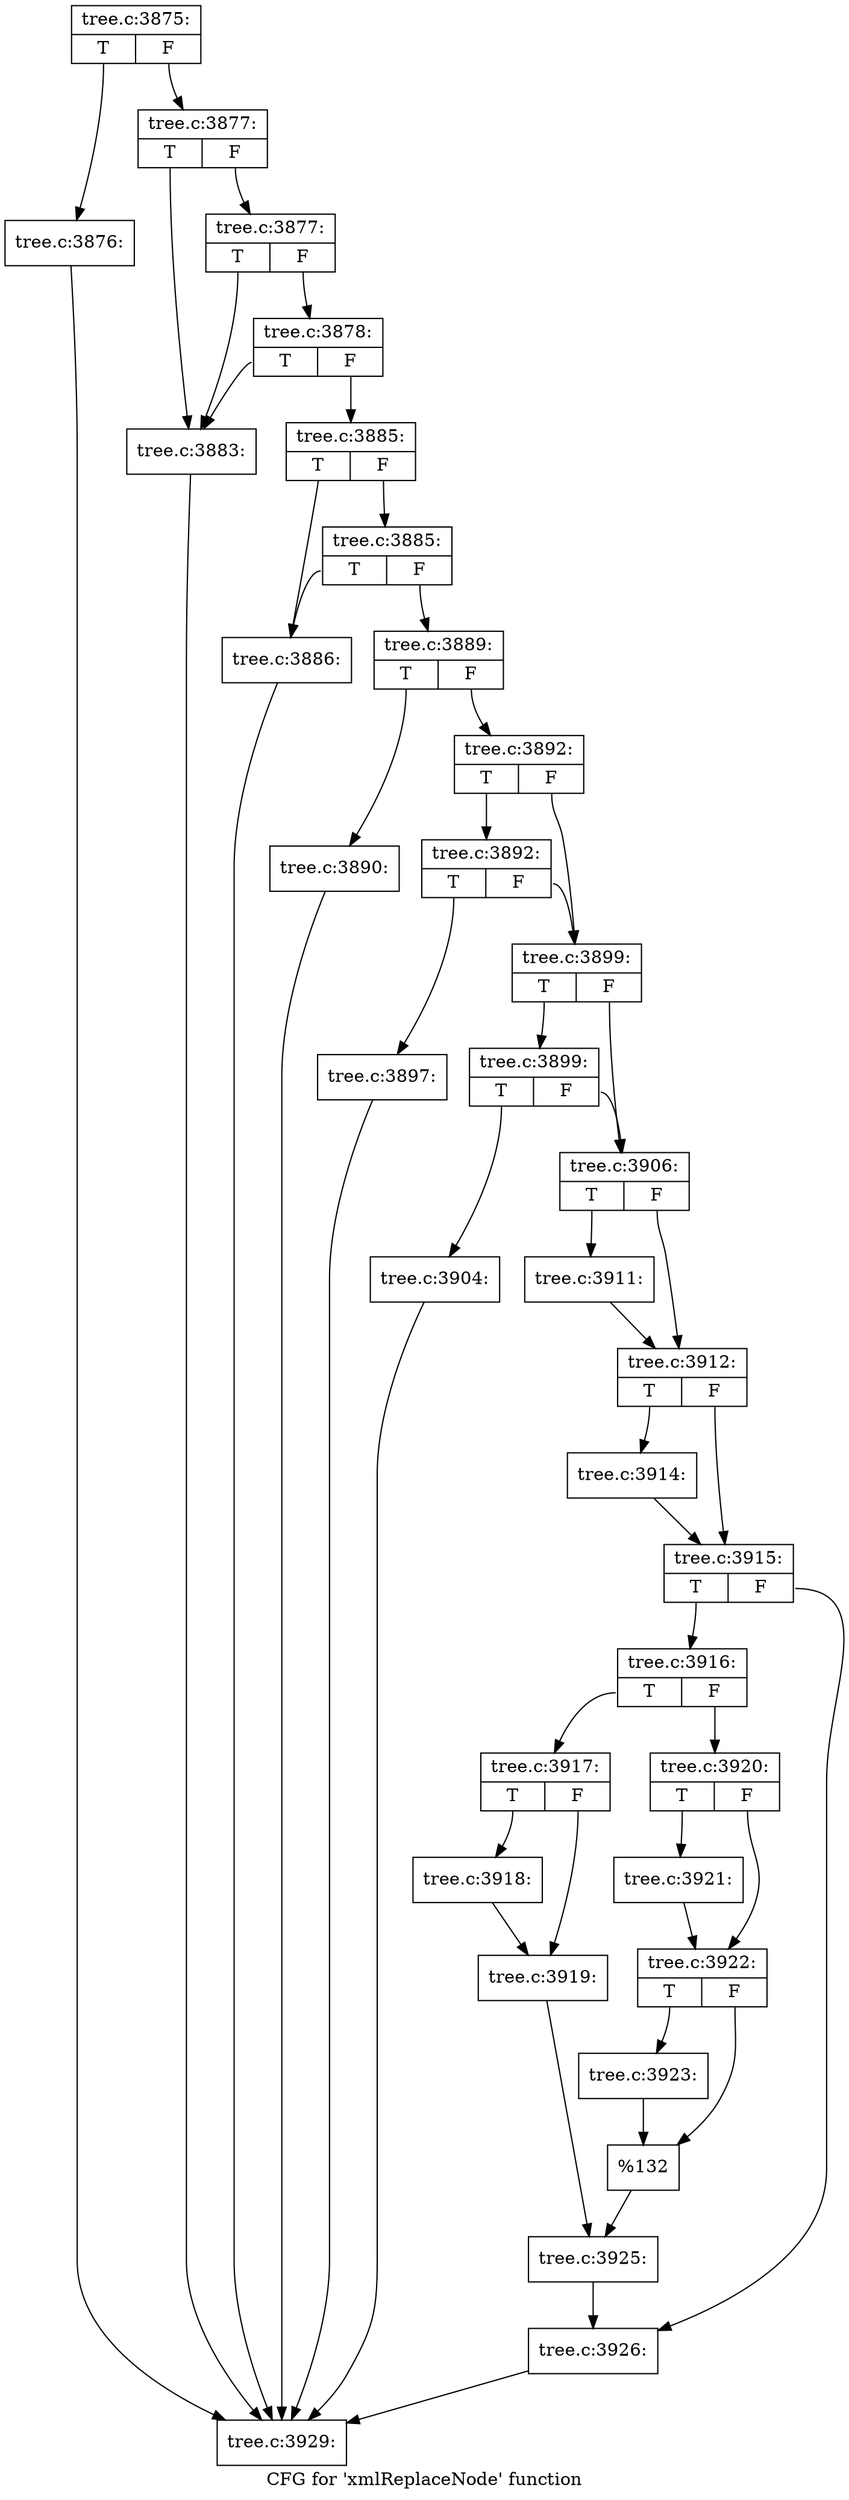 digraph "CFG for 'xmlReplaceNode' function" {
	label="CFG for 'xmlReplaceNode' function";

	Node0x4483c90 [shape=record,label="{tree.c:3875:|{<s0>T|<s1>F}}"];
	Node0x4483c90:s0 -> Node0x4472b60;
	Node0x4483c90:s1 -> Node0x4472bb0;
	Node0x4472b60 [shape=record,label="{tree.c:3876:}"];
	Node0x4472b60 -> Node0x4472cc0;
	Node0x4472bb0 [shape=record,label="{tree.c:3877:|{<s0>T|<s1>F}}"];
	Node0x4472bb0:s0 -> Node0x4484a40;
	Node0x4472bb0:s1 -> Node0x4484b60;
	Node0x4484b60 [shape=record,label="{tree.c:3877:|{<s0>T|<s1>F}}"];
	Node0x4484b60:s0 -> Node0x4484a40;
	Node0x4484b60:s1 -> Node0x4484ae0;
	Node0x4484ae0 [shape=record,label="{tree.c:3878:|{<s0>T|<s1>F}}"];
	Node0x4484ae0:s0 -> Node0x4484a40;
	Node0x4484ae0:s1 -> Node0x4484a90;
	Node0x4484a40 [shape=record,label="{tree.c:3883:}"];
	Node0x4484a40 -> Node0x4472cc0;
	Node0x4484a90 [shape=record,label="{tree.c:3885:|{<s0>T|<s1>F}}"];
	Node0x4484a90:s0 -> Node0x4485750;
	Node0x4484a90:s1 -> Node0x44857f0;
	Node0x44857f0 [shape=record,label="{tree.c:3885:|{<s0>T|<s1>F}}"];
	Node0x44857f0:s0 -> Node0x4485750;
	Node0x44857f0:s1 -> Node0x44857a0;
	Node0x4485750 [shape=record,label="{tree.c:3886:}"];
	Node0x4485750 -> Node0x4472cc0;
	Node0x44857a0 [shape=record,label="{tree.c:3889:|{<s0>T|<s1>F}}"];
	Node0x44857a0:s0 -> Node0x4486290;
	Node0x44857a0:s1 -> Node0x44862e0;
	Node0x4486290 [shape=record,label="{tree.c:3890:}"];
	Node0x4486290 -> Node0x4472cc0;
	Node0x44862e0 [shape=record,label="{tree.c:3892:|{<s0>T|<s1>F}}"];
	Node0x44862e0:s0 -> Node0x44869a0;
	Node0x44862e0:s1 -> Node0x4486950;
	Node0x44869a0 [shape=record,label="{tree.c:3892:|{<s0>T|<s1>F}}"];
	Node0x44869a0:s0 -> Node0x4486900;
	Node0x44869a0:s1 -> Node0x4486950;
	Node0x4486900 [shape=record,label="{tree.c:3897:}"];
	Node0x4486900 -> Node0x4472cc0;
	Node0x4486950 [shape=record,label="{tree.c:3899:|{<s0>T|<s1>F}}"];
	Node0x4486950:s0 -> Node0x44874c0;
	Node0x4486950:s1 -> Node0x4487470;
	Node0x44874c0 [shape=record,label="{tree.c:3899:|{<s0>T|<s1>F}}"];
	Node0x44874c0:s0 -> Node0x4487420;
	Node0x44874c0:s1 -> Node0x4487470;
	Node0x4487420 [shape=record,label="{tree.c:3904:}"];
	Node0x4487420 -> Node0x4472cc0;
	Node0x4487470 [shape=record,label="{tree.c:3906:|{<s0>T|<s1>F}}"];
	Node0x4487470:s0 -> Node0x4488b50;
	Node0x4487470:s1 -> Node0x4488ba0;
	Node0x4488b50 [shape=record,label="{tree.c:3911:}"];
	Node0x4488b50 -> Node0x4488ba0;
	Node0x4488ba0 [shape=record,label="{tree.c:3912:|{<s0>T|<s1>F}}"];
	Node0x4488ba0:s0 -> Node0x44897f0;
	Node0x4488ba0:s1 -> Node0x4489840;
	Node0x44897f0 [shape=record,label="{tree.c:3914:}"];
	Node0x44897f0 -> Node0x4489840;
	Node0x4489840 [shape=record,label="{tree.c:3915:|{<s0>T|<s1>F}}"];
	Node0x4489840:s0 -> Node0x448a0c0;
	Node0x4489840:s1 -> Node0x448a110;
	Node0x448a0c0 [shape=record,label="{tree.c:3916:|{<s0>T|<s1>F}}"];
	Node0x448a0c0:s0 -> Node0x448a600;
	Node0x448a0c0:s1 -> Node0x448a6a0;
	Node0x448a600 [shape=record,label="{tree.c:3917:|{<s0>T|<s1>F}}"];
	Node0x448a600:s0 -> Node0x448ab30;
	Node0x448a600:s1 -> Node0x448ab80;
	Node0x448ab30 [shape=record,label="{tree.c:3918:}"];
	Node0x448ab30 -> Node0x448ab80;
	Node0x448ab80 [shape=record,label="{tree.c:3919:}"];
	Node0x448ab80 -> Node0x448a650;
	Node0x448a6a0 [shape=record,label="{tree.c:3920:|{<s0>T|<s1>F}}"];
	Node0x448a6a0:s0 -> Node0x448b7b0;
	Node0x448a6a0:s1 -> Node0x448b800;
	Node0x448b7b0 [shape=record,label="{tree.c:3921:}"];
	Node0x448b7b0 -> Node0x448b800;
	Node0x448b800 [shape=record,label="{tree.c:3922:|{<s0>T|<s1>F}}"];
	Node0x448b800:s0 -> Node0x448c210;
	Node0x448b800:s1 -> Node0x448c260;
	Node0x448c210 [shape=record,label="{tree.c:3923:}"];
	Node0x448c210 -> Node0x448c260;
	Node0x448c260 [shape=record,label="{%132}"];
	Node0x448c260 -> Node0x448a650;
	Node0x448a650 [shape=record,label="{tree.c:3925:}"];
	Node0x448a650 -> Node0x448a110;
	Node0x448a110 [shape=record,label="{tree.c:3926:}"];
	Node0x448a110 -> Node0x4472cc0;
	Node0x4472cc0 [shape=record,label="{tree.c:3929:}"];
}
